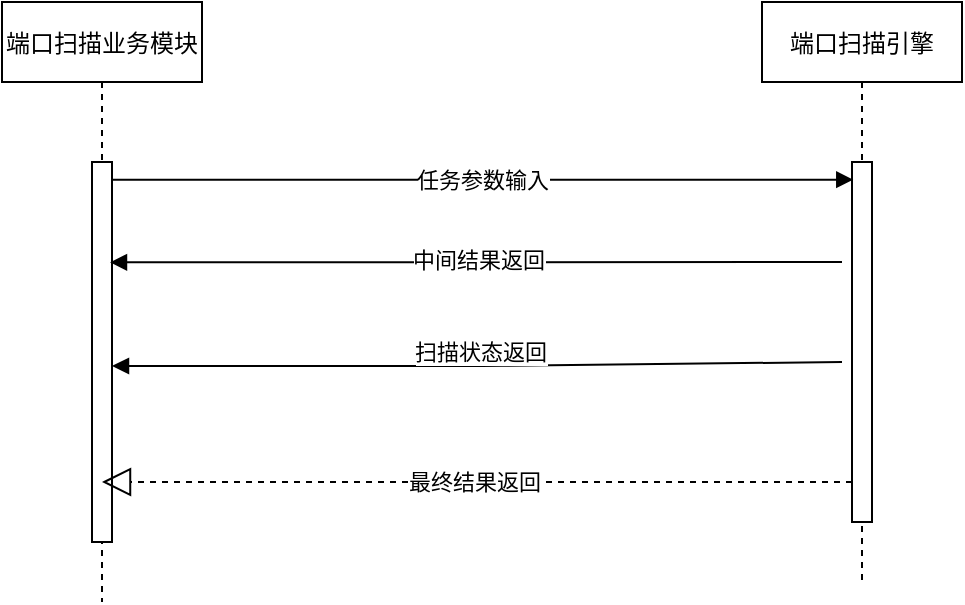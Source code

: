 <mxfile version="18.2.0" type="github"><diagram id="kgpKYQtTHZ0yAKxKKP6v" name="Page-1"><mxGraphModel dx="898" dy="481" grid="1" gridSize="10" guides="1" tooltips="1" connect="1" arrows="1" fold="1" page="1" pageScale="1" pageWidth="850" pageHeight="1100" math="0" shadow="0"><root><mxCell id="0"/><mxCell id="1" parent="0"/><mxCell id="3nuBFxr9cyL0pnOWT2aG-1" value="端口扫描业务模块" style="shape=umlLifeline;perimeter=lifelinePerimeter;container=1;collapsible=0;recursiveResize=0;rounded=0;shadow=0;strokeWidth=1;" parent="1" vertex="1"><mxGeometry x="120" y="80" width="100" height="300" as="geometry"/></mxCell><mxCell id="3nuBFxr9cyL0pnOWT2aG-2" value="" style="points=[];perimeter=orthogonalPerimeter;rounded=0;shadow=0;strokeWidth=1;" parent="3nuBFxr9cyL0pnOWT2aG-1" vertex="1"><mxGeometry x="45" y="80" width="10" height="190" as="geometry"/></mxCell><mxCell id="3nuBFxr9cyL0pnOWT2aG-5" value="端口扫描引擎" style="shape=umlLifeline;perimeter=lifelinePerimeter;container=1;collapsible=0;recursiveResize=0;rounded=0;shadow=0;strokeWidth=1;" parent="1" vertex="1"><mxGeometry x="500" y="80" width="100" height="290" as="geometry"/></mxCell><mxCell id="3nuBFxr9cyL0pnOWT2aG-6" value="" style="points=[];perimeter=orthogonalPerimeter;rounded=0;shadow=0;strokeWidth=1;" parent="3nuBFxr9cyL0pnOWT2aG-5" vertex="1"><mxGeometry x="45" y="80" width="10" height="180" as="geometry"/></mxCell><mxCell id="bi1xD9j1mPLdGu97wEo9-21" value="" style="endArrow=block;dashed=1;endFill=0;endSize=12;html=1;rounded=0;" edge="1" parent="3nuBFxr9cyL0pnOWT2aG-5" target="3nuBFxr9cyL0pnOWT2aG-1"><mxGeometry width="160" relative="1" as="geometry"><mxPoint x="45" y="240" as="sourcePoint"/><mxPoint x="-310" y="240" as="targetPoint"/></mxGeometry></mxCell><mxCell id="bi1xD9j1mPLdGu97wEo9-25" value="最终结果返回" style="edgeLabel;html=1;align=center;verticalAlign=middle;resizable=0;points=[];" vertex="1" connectable="0" parent="bi1xD9j1mPLdGu97wEo9-21"><mxGeometry x="0.072" relative="1" as="geometry"><mxPoint x="12" as="offset"/></mxGeometry></mxCell><mxCell id="3nuBFxr9cyL0pnOWT2aG-8" value="" style="verticalAlign=bottom;endArrow=block;shadow=0;strokeWidth=1;entryX=0.064;entryY=0.049;entryDx=0;entryDy=0;entryPerimeter=0;" parent="1" source="3nuBFxr9cyL0pnOWT2aG-2" target="3nuBFxr9cyL0pnOWT2aG-6" edge="1"><mxGeometry relative="1" as="geometry"><mxPoint x="275" y="160" as="sourcePoint"/><mxPoint x="530" y="170" as="targetPoint"/></mxGeometry></mxCell><mxCell id="bi1xD9j1mPLdGu97wEo9-22" value="任务参数输入" style="edgeLabel;html=1;align=center;verticalAlign=middle;resizable=0;points=[];" vertex="1" connectable="0" parent="3nuBFxr9cyL0pnOWT2aG-8"><mxGeometry x="-0.066" y="-1" relative="1" as="geometry"><mxPoint x="12" y="-1" as="offset"/></mxGeometry></mxCell><mxCell id="bi1xD9j1mPLdGu97wEo9-7" value="" style="verticalAlign=bottom;endArrow=block;shadow=0;strokeWidth=1;entryX=0.9;entryY=0.264;entryDx=0;entryDy=0;entryPerimeter=0;" edge="1" parent="1" target="3nuBFxr9cyL0pnOWT2aG-2"><mxGeometry relative="1" as="geometry"><mxPoint x="540" y="210" as="sourcePoint"/><mxPoint x="180" y="200" as="targetPoint"/><Array as="points"/></mxGeometry></mxCell><mxCell id="bi1xD9j1mPLdGu97wEo9-23" value="中间结果返回" style="edgeLabel;html=1;align=center;verticalAlign=middle;resizable=0;points=[];" vertex="1" connectable="0" parent="bi1xD9j1mPLdGu97wEo9-7"><mxGeometry x="0.101" y="-1" relative="1" as="geometry"><mxPoint x="19" as="offset"/></mxGeometry></mxCell><mxCell id="bi1xD9j1mPLdGu97wEo9-15" value="" style="verticalAlign=bottom;endArrow=block;shadow=0;strokeWidth=1;" edge="1" parent="1" target="3nuBFxr9cyL0pnOWT2aG-2"><mxGeometry relative="1" as="geometry"><mxPoint x="540" y="260" as="sourcePoint"/><mxPoint x="180" y="250" as="targetPoint"/><Array as="points"><mxPoint x="360" y="262"/></Array></mxGeometry></mxCell><mxCell id="bi1xD9j1mPLdGu97wEo9-24" value="扫描状态返回" style="edgeLabel;html=1;align=center;verticalAlign=middle;resizable=0;points=[];" vertex="1" connectable="0" parent="bi1xD9j1mPLdGu97wEo9-15"><mxGeometry x="0.102" y="-1" relative="1" as="geometry"><mxPoint x="20" y="-6" as="offset"/></mxGeometry></mxCell></root></mxGraphModel></diagram></mxfile>